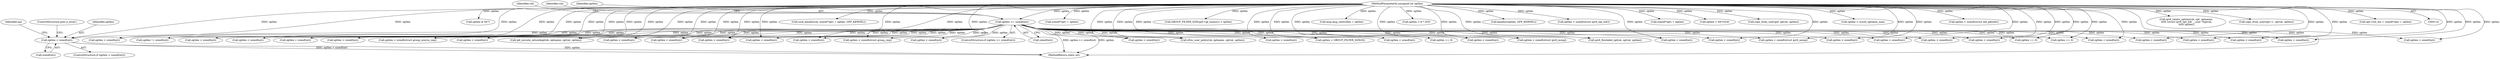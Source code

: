 digraph "0_linux_45f6fad84cc305103b28d73482b344d7f5b76f39_11@API" {
"1000489" [label="(Call,optlen < sizeof(int))"];
"1000152" [label="(Call,optlen >= sizeof(int))"];
"1000119" [label="(MethodParameterIn,unsigned int optlen)"];
"1000807" [label="(Call,optlen == 0)"];
"1000826" [label="(Call,optlen & 0x7)"];
"1000529" [label="(Call,optlen < sizeof(int))"];
"1000723" [label="(Call,optlen < sizeof(int))"];
"1001859" [label="(Call,optlen < sizeof(int))"];
"1000683" [label="(Call,optlen < sizeof(int))"];
"1001787" [label="(Call,optlen < sizeof(int))"];
"1001897" [label="(Call,xfrm_user_policy(sk, optname, optval, optlen))"];
"1001876" [label="(Call,ipv6_flowlabel_opt(sk, optval, optlen))"];
"1001257" [label="(Call,optlen != sizeof(int))"];
"1001835" [label="(Call,optlen < sizeof(int))"];
"1000509" [label="(Call,optlen < sizeof(int))"];
"1000179" [label="(Call,ip6_mroute_setsockopt(sk, optname, optval, optlen))"];
"1001165" [label="(Call,optlen < sizeof(int))"];
"1001057" [label="(Call,sock_kmalloc(sk, sizeof(*opt) + optlen, GFP_KERNEL))"];
"1000151" [label="(ControlStructure,if (optlen >= sizeof(int)))"];
"1000469" [label="(Call,optlen < sizeof(int))"];
"1001687" [label="(Call,optlen < GROUP_FILTER_SIZE(0))"];
"1001774" [label="(Call,optlen < sizeof(int))"];
"1001059" [label="(Call,sizeof(*opt) + optlen)"];
"1000498" [label="(Identifier,np)"];
"1001230" [label="(Call,optlen < sizeof(int))"];
"1000194" [label="(Call,optlen < sizeof(int))"];
"1000449" [label="(Call,optlen < sizeof(int))"];
"1001563" [label="(Call,optlen < sizeof(struct group_source_req))"];
"1001750" [label="(Call,GROUP_FILTER_SIZE(gsf->gf_numsrc) > optlen)"];
"1000569" [label="(Call,optlen < sizeof(int))"];
"1000649" [label="(Call,optlen < sizeof(int))"];
"1000119" [label="(MethodParameterIn,unsigned int optlen)"];
"1001326" [label="(Call,optlen < sizeof(int))"];
"1001487" [label="(Call,optlen < sizeof(struct group_req))"];
"1001106" [label="(Call,msg.msg_controllen = optlen)"];
"1002065" [label="(MethodReturn,static int)"];
"1000629" [label="(Call,optlen < sizeof(int))"];
"1000829" [label="(Call,optlen > 8 * 255)"];
"1001914" [label="(Call,optlen < sizeof(int))"];
"1001812" [label="(Call,optlen < sizeof(int))"];
"1001704" [label="(Call,kmalloc(optlen, GFP_KERNEL))"];
"1000821" [label="(Call,optlen < sizeof(struct ipv6_opt_hdr))"];
"1001040" [label="(Call,optlen == 0)"];
"1000168" [label="(Identifier,val)"];
"1001089" [label="(Call,sizeof(*opt) + optlen)"];
"1000152" [label="(Call,optlen >= sizeof(int))"];
"1001049" [label="(Call,optlen > 64*1024)"];
"1001721" [label="(Call,copy_from_user(gsf, optval, optlen))"];
"1001376" [label="(Call,optlen < sizeof(struct ipv6_mreq))"];
"1000489" [label="(Call,optlen < sizeof(int))"];
"1000159" [label="(Identifier,val)"];
"1000493" [label="(ControlStructure,goto e_inval;)"];
"1001693" [label="(Call,optlen > sysctl_optmem_max)"];
"1002006" [label="(Call,optlen < sizeof(int))"];
"1001436" [label="(Call,optlen < sizeof(struct ipv6_mreq))"];
"1000955" [label="(Call,optlen < sizeof(struct in6_pktinfo))"];
"1001198" [label="(Call,optlen < sizeof(int))"];
"1000609" [label="(Call,optlen < sizeof(int))"];
"1000948" [label="(Call,optlen == 0)"];
"1000491" [label="(Call,sizeof(int))"];
"1000154" [label="(Call,sizeof(int))"];
"1000429" [label="(Call,optlen < sizeof(int))"];
"1000589" [label="(Call,optlen < sizeof(int))"];
"1000782" [label="(Call,optlen < sizeof(int))"];
"1000549" [label="(Call,optlen < sizeof(int))"];
"1000861" [label="(Call,ipv6_renew_options(sk, opt, optname,\n \t\t\t\t\t (struct ipv6_opt_hdr __user *)optval,\n \t\t\t\t\t optlen))"];
"1001099" [label="(Call,copy_from_user(opt+1, optval, optlen))"];
"1000153" [label="(Identifier,optlen)"];
"1000490" [label="(Identifier,optlen)"];
"1000765" [label="(Call,optlen < sizeof(int))"];
"1000703" [label="(Call,optlen < sizeof(int))"];
"1001085" [label="(Call,opt->tot_len = sizeof(*opt) + optlen)"];
"1000488" [label="(ControlStructure,if (optlen < sizeof(int)))"];
"1000489" -> "1000488"  [label="AST: "];
"1000489" -> "1000491"  [label="CFG: "];
"1000490" -> "1000489"  [label="AST: "];
"1000491" -> "1000489"  [label="AST: "];
"1000493" -> "1000489"  [label="CFG: "];
"1000498" -> "1000489"  [label="CFG: "];
"1000489" -> "1002065"  [label="DDG: optlen < sizeof(int)"];
"1000489" -> "1002065"  [label="DDG: optlen"];
"1000152" -> "1000489"  [label="DDG: optlen"];
"1000119" -> "1000489"  [label="DDG: optlen"];
"1000152" -> "1000151"  [label="AST: "];
"1000152" -> "1000154"  [label="CFG: "];
"1000153" -> "1000152"  [label="AST: "];
"1000154" -> "1000152"  [label="AST: "];
"1000159" -> "1000152"  [label="CFG: "];
"1000168" -> "1000152"  [label="CFG: "];
"1000152" -> "1002065"  [label="DDG: optlen >= sizeof(int)"];
"1000152" -> "1002065"  [label="DDG: optlen"];
"1000119" -> "1000152"  [label="DDG: optlen"];
"1000152" -> "1000179"  [label="DDG: optlen"];
"1000152" -> "1000194"  [label="DDG: optlen"];
"1000152" -> "1000429"  [label="DDG: optlen"];
"1000152" -> "1000449"  [label="DDG: optlen"];
"1000152" -> "1000469"  [label="DDG: optlen"];
"1000152" -> "1000509"  [label="DDG: optlen"];
"1000152" -> "1000529"  [label="DDG: optlen"];
"1000152" -> "1000549"  [label="DDG: optlen"];
"1000152" -> "1000569"  [label="DDG: optlen"];
"1000152" -> "1000589"  [label="DDG: optlen"];
"1000152" -> "1000609"  [label="DDG: optlen"];
"1000152" -> "1000629"  [label="DDG: optlen"];
"1000152" -> "1000649"  [label="DDG: optlen"];
"1000152" -> "1000683"  [label="DDG: optlen"];
"1000152" -> "1000703"  [label="DDG: optlen"];
"1000152" -> "1000723"  [label="DDG: optlen"];
"1000152" -> "1000765"  [label="DDG: optlen"];
"1000152" -> "1000782"  [label="DDG: optlen"];
"1000152" -> "1000807"  [label="DDG: optlen"];
"1000152" -> "1000948"  [label="DDG: optlen"];
"1000152" -> "1001040"  [label="DDG: optlen"];
"1000152" -> "1001165"  [label="DDG: optlen"];
"1000152" -> "1001198"  [label="DDG: optlen"];
"1000152" -> "1001230"  [label="DDG: optlen"];
"1000152" -> "1001257"  [label="DDG: optlen"];
"1000152" -> "1001326"  [label="DDG: optlen"];
"1000152" -> "1001376"  [label="DDG: optlen"];
"1000152" -> "1001436"  [label="DDG: optlen"];
"1000152" -> "1001487"  [label="DDG: optlen"];
"1000152" -> "1001563"  [label="DDG: optlen"];
"1000152" -> "1001687"  [label="DDG: optlen"];
"1000152" -> "1001774"  [label="DDG: optlen"];
"1000152" -> "1001787"  [label="DDG: optlen"];
"1000152" -> "1001812"  [label="DDG: optlen"];
"1000152" -> "1001835"  [label="DDG: optlen"];
"1000152" -> "1001859"  [label="DDG: optlen"];
"1000152" -> "1001876"  [label="DDG: optlen"];
"1000152" -> "1001897"  [label="DDG: optlen"];
"1000152" -> "1001914"  [label="DDG: optlen"];
"1000152" -> "1002006"  [label="DDG: optlen"];
"1000119" -> "1000114"  [label="AST: "];
"1000119" -> "1002065"  [label="DDG: optlen"];
"1000119" -> "1000179"  [label="DDG: optlen"];
"1000119" -> "1000194"  [label="DDG: optlen"];
"1000119" -> "1000429"  [label="DDG: optlen"];
"1000119" -> "1000449"  [label="DDG: optlen"];
"1000119" -> "1000469"  [label="DDG: optlen"];
"1000119" -> "1000509"  [label="DDG: optlen"];
"1000119" -> "1000529"  [label="DDG: optlen"];
"1000119" -> "1000549"  [label="DDG: optlen"];
"1000119" -> "1000569"  [label="DDG: optlen"];
"1000119" -> "1000589"  [label="DDG: optlen"];
"1000119" -> "1000609"  [label="DDG: optlen"];
"1000119" -> "1000629"  [label="DDG: optlen"];
"1000119" -> "1000649"  [label="DDG: optlen"];
"1000119" -> "1000683"  [label="DDG: optlen"];
"1000119" -> "1000703"  [label="DDG: optlen"];
"1000119" -> "1000723"  [label="DDG: optlen"];
"1000119" -> "1000765"  [label="DDG: optlen"];
"1000119" -> "1000782"  [label="DDG: optlen"];
"1000119" -> "1000807"  [label="DDG: optlen"];
"1000119" -> "1000821"  [label="DDG: optlen"];
"1000119" -> "1000826"  [label="DDG: optlen"];
"1000119" -> "1000829"  [label="DDG: optlen"];
"1000119" -> "1000861"  [label="DDG: optlen"];
"1000119" -> "1000948"  [label="DDG: optlen"];
"1000119" -> "1000955"  [label="DDG: optlen"];
"1000119" -> "1001040"  [label="DDG: optlen"];
"1000119" -> "1001049"  [label="DDG: optlen"];
"1000119" -> "1001057"  [label="DDG: optlen"];
"1000119" -> "1001059"  [label="DDG: optlen"];
"1000119" -> "1001085"  [label="DDG: optlen"];
"1000119" -> "1001089"  [label="DDG: optlen"];
"1000119" -> "1001099"  [label="DDG: optlen"];
"1000119" -> "1001106"  [label="DDG: optlen"];
"1000119" -> "1001165"  [label="DDG: optlen"];
"1000119" -> "1001198"  [label="DDG: optlen"];
"1000119" -> "1001230"  [label="DDG: optlen"];
"1000119" -> "1001257"  [label="DDG: optlen"];
"1000119" -> "1001326"  [label="DDG: optlen"];
"1000119" -> "1001376"  [label="DDG: optlen"];
"1000119" -> "1001436"  [label="DDG: optlen"];
"1000119" -> "1001487"  [label="DDG: optlen"];
"1000119" -> "1001563"  [label="DDG: optlen"];
"1000119" -> "1001687"  [label="DDG: optlen"];
"1000119" -> "1001693"  [label="DDG: optlen"];
"1000119" -> "1001704"  [label="DDG: optlen"];
"1000119" -> "1001721"  [label="DDG: optlen"];
"1000119" -> "1001750"  [label="DDG: optlen"];
"1000119" -> "1001774"  [label="DDG: optlen"];
"1000119" -> "1001787"  [label="DDG: optlen"];
"1000119" -> "1001812"  [label="DDG: optlen"];
"1000119" -> "1001835"  [label="DDG: optlen"];
"1000119" -> "1001859"  [label="DDG: optlen"];
"1000119" -> "1001876"  [label="DDG: optlen"];
"1000119" -> "1001897"  [label="DDG: optlen"];
"1000119" -> "1001914"  [label="DDG: optlen"];
"1000119" -> "1002006"  [label="DDG: optlen"];
}
